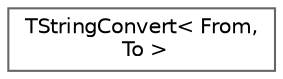 digraph "Graphical Class Hierarchy"
{
 // INTERACTIVE_SVG=YES
 // LATEX_PDF_SIZE
  bgcolor="transparent";
  edge [fontname=Helvetica,fontsize=10,labelfontname=Helvetica,labelfontsize=10];
  node [fontname=Helvetica,fontsize=10,shape=box,height=0.2,width=0.4];
  rankdir="LR";
  Node0 [id="Node000000",label="TStringConvert\< From,\l To \>",height=0.2,width=0.4,color="grey40", fillcolor="white", style="filled",URL="$d6/dbc/classTStringConvert.html",tooltip=" "];
}
